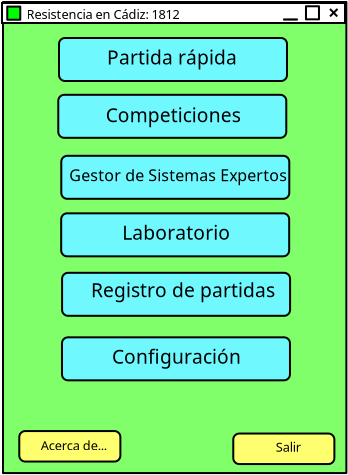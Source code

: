 <?xml version="1.0" encoding="UTF-8"?>
<dia:diagram xmlns:dia="http://www.lysator.liu.se/~alla/dia/">
  <dia:layer name="Fondo" visible="true">
    <dia:object type="Standard - Box" version="0" id="O0">
      <dia:attribute name="obj_pos">
        <dia:point val="2.55,2.1"/>
      </dia:attribute>
      <dia:attribute name="obj_bb">
        <dia:rectangle val="2.5,2.05;19.769,25.703"/>
      </dia:attribute>
      <dia:attribute name="elem_corner">
        <dia:point val="2.55,2.1"/>
      </dia:attribute>
      <dia:attribute name="elem_width">
        <dia:real val="17.169"/>
      </dia:attribute>
      <dia:attribute name="elem_height">
        <dia:real val="23.553"/>
      </dia:attribute>
      <dia:attribute name="inner_color">
        <dia:color val="#80ff6a"/>
      </dia:attribute>
      <dia:attribute name="show_background">
        <dia:boolean val="true"/>
      </dia:attribute>
      <dia:attribute name="corner_radius">
        <dia:real val="1.175e-38"/>
      </dia:attribute>
    </dia:object>
    <dia:object type="Standard - Box" version="0" id="O1">
      <dia:attribute name="obj_pos">
        <dia:point val="5.35,3.9"/>
      </dia:attribute>
      <dia:attribute name="obj_bb">
        <dia:rectangle val="5.3,3.85;16.8,6.1"/>
      </dia:attribute>
      <dia:attribute name="elem_corner">
        <dia:point val="5.35,3.9"/>
      </dia:attribute>
      <dia:attribute name="elem_width">
        <dia:real val="11.4"/>
      </dia:attribute>
      <dia:attribute name="elem_height">
        <dia:real val="2.15"/>
      </dia:attribute>
      <dia:attribute name="inner_color">
        <dia:color val="#6ff9ff"/>
      </dia:attribute>
      <dia:attribute name="show_background">
        <dia:boolean val="true"/>
      </dia:attribute>
      <dia:attribute name="corner_radius">
        <dia:real val="0.3"/>
      </dia:attribute>
    </dia:object>
    <dia:object type="Standard - Box" version="0" id="O2">
      <dia:attribute name="obj_pos">
        <dia:point val="2.5,2.15"/>
      </dia:attribute>
      <dia:attribute name="obj_bb">
        <dia:rectangle val="2.45,2.1;19.7,3.2"/>
      </dia:attribute>
      <dia:attribute name="elem_corner">
        <dia:point val="2.5,2.15"/>
      </dia:attribute>
      <dia:attribute name="elem_width">
        <dia:real val="17.15"/>
      </dia:attribute>
      <dia:attribute name="elem_height">
        <dia:real val="1"/>
      </dia:attribute>
      <dia:attribute name="show_background">
        <dia:boolean val="true"/>
      </dia:attribute>
    </dia:object>
    <dia:object type="Standard - Box" version="0" id="O3">
      <dia:attribute name="obj_pos">
        <dia:point val="2.763,2.331"/>
      </dia:attribute>
      <dia:attribute name="obj_bb">
        <dia:rectangle val="2.712,2.281;3.462,3.038"/>
      </dia:attribute>
      <dia:attribute name="elem_corner">
        <dia:point val="2.763,2.331"/>
      </dia:attribute>
      <dia:attribute name="elem_width">
        <dia:real val="0.65"/>
      </dia:attribute>
      <dia:attribute name="elem_height">
        <dia:real val="0.656"/>
      </dia:attribute>
      <dia:attribute name="inner_color">
        <dia:color val="#00ff00"/>
      </dia:attribute>
      <dia:attribute name="show_background">
        <dia:boolean val="true"/>
      </dia:attribute>
      <dia:attribute name="corner_radius">
        <dia:real val="1.175e-38"/>
      </dia:attribute>
    </dia:object>
    <dia:object type="Standard - Box" version="0" id="O4">
      <dia:attribute name="obj_pos">
        <dia:point val="17.699,2.312"/>
      </dia:attribute>
      <dia:attribute name="obj_bb">
        <dia:rectangle val="17.649,2.263;18.399,3.019"/>
      </dia:attribute>
      <dia:attribute name="elem_corner">
        <dia:point val="17.699,2.312"/>
      </dia:attribute>
      <dia:attribute name="elem_width">
        <dia:real val="0.65"/>
      </dia:attribute>
      <dia:attribute name="elem_height">
        <dia:real val="0.656"/>
      </dia:attribute>
      <dia:attribute name="show_background">
        <dia:boolean val="true"/>
      </dia:attribute>
      <dia:attribute name="corner_radius">
        <dia:real val="1.175e-38"/>
      </dia:attribute>
    </dia:object>
    <dia:object type="Standard - Box" version="0" id="O5">
      <dia:attribute name="obj_pos">
        <dia:point val="16.599,2.969"/>
      </dia:attribute>
      <dia:attribute name="obj_bb">
        <dia:rectangle val="16.549,2.919;17.3,3.031"/>
      </dia:attribute>
      <dia:attribute name="elem_corner">
        <dia:point val="16.599,2.969"/>
      </dia:attribute>
      <dia:attribute name="elem_width">
        <dia:real val="0.651"/>
      </dia:attribute>
      <dia:attribute name="elem_height">
        <dia:real val="0.012"/>
      </dia:attribute>
      <dia:attribute name="show_background">
        <dia:boolean val="true"/>
      </dia:attribute>
      <dia:attribute name="corner_radius">
        <dia:real val="1.175e-38"/>
      </dia:attribute>
    </dia:object>
    <dia:object type="Standard - Line" version="0" id="O6">
      <dia:attribute name="obj_pos">
        <dia:point val="19.275,2.447"/>
      </dia:attribute>
      <dia:attribute name="obj_bb">
        <dia:rectangle val="18.829,2.376;19.346,2.889"/>
      </dia:attribute>
      <dia:attribute name="conn_endpoints">
        <dia:point val="19.275,2.447"/>
        <dia:point val="18.9,2.819"/>
      </dia:attribute>
      <dia:attribute name="numcp">
        <dia:int val="1"/>
      </dia:attribute>
    </dia:object>
    <dia:object type="Standard - Line" version="0" id="O7">
      <dia:attribute name="obj_pos">
        <dia:point val="18.9,2.447"/>
      </dia:attribute>
      <dia:attribute name="obj_bb">
        <dia:rectangle val="18.829,2.376;19.333,2.893"/>
      </dia:attribute>
      <dia:attribute name="conn_endpoints">
        <dia:point val="18.9,2.447"/>
        <dia:point val="19.263,2.822"/>
      </dia:attribute>
      <dia:attribute name="numcp">
        <dia:int val="1"/>
      </dia:attribute>
    </dia:object>
    <dia:object type="Standard - Box" version="0" id="O8">
      <dia:attribute name="obj_pos">
        <dia:point val="5.314,6.741"/>
      </dia:attribute>
      <dia:attribute name="obj_bb">
        <dia:rectangle val="5.264,6.691;16.764,8.941"/>
      </dia:attribute>
      <dia:attribute name="elem_corner">
        <dia:point val="5.314,6.741"/>
      </dia:attribute>
      <dia:attribute name="elem_width">
        <dia:real val="11.4"/>
      </dia:attribute>
      <dia:attribute name="elem_height">
        <dia:real val="2.15"/>
      </dia:attribute>
      <dia:attribute name="inner_color">
        <dia:color val="#6ff9ff"/>
      </dia:attribute>
      <dia:attribute name="show_background">
        <dia:boolean val="true"/>
      </dia:attribute>
      <dia:attribute name="corner_radius">
        <dia:real val="0.3"/>
      </dia:attribute>
    </dia:object>
    <dia:object type="Standard - Box" version="0" id="O9">
      <dia:attribute name="obj_pos">
        <dia:point val="5.464,9.791"/>
      </dia:attribute>
      <dia:attribute name="obj_bb">
        <dia:rectangle val="5.414,9.741;16.914,11.991"/>
      </dia:attribute>
      <dia:attribute name="elem_corner">
        <dia:point val="5.464,9.791"/>
      </dia:attribute>
      <dia:attribute name="elem_width">
        <dia:real val="11.4"/>
      </dia:attribute>
      <dia:attribute name="elem_height">
        <dia:real val="2.15"/>
      </dia:attribute>
      <dia:attribute name="inner_color">
        <dia:color val="#6ff9ff"/>
      </dia:attribute>
      <dia:attribute name="show_background">
        <dia:boolean val="true"/>
      </dia:attribute>
      <dia:attribute name="corner_radius">
        <dia:real val="0.3"/>
      </dia:attribute>
    </dia:object>
    <dia:object type="Standard - Box" version="0" id="O10">
      <dia:attribute name="obj_pos">
        <dia:point val="5.459,12.666"/>
      </dia:attribute>
      <dia:attribute name="obj_bb">
        <dia:rectangle val="5.409,12.616;16.909,14.866"/>
      </dia:attribute>
      <dia:attribute name="elem_corner">
        <dia:point val="5.459,12.666"/>
      </dia:attribute>
      <dia:attribute name="elem_width">
        <dia:real val="11.4"/>
      </dia:attribute>
      <dia:attribute name="elem_height">
        <dia:real val="2.15"/>
      </dia:attribute>
      <dia:attribute name="inner_color">
        <dia:color val="#6ff9ff"/>
      </dia:attribute>
      <dia:attribute name="show_background">
        <dia:boolean val="true"/>
      </dia:attribute>
      <dia:attribute name="corner_radius">
        <dia:real val="0.3"/>
      </dia:attribute>
    </dia:object>
    <dia:object type="Standard - Box" version="0" id="O11">
      <dia:attribute name="obj_pos">
        <dia:point val="5.504,15.641"/>
      </dia:attribute>
      <dia:attribute name="obj_bb">
        <dia:rectangle val="5.454,15.591;16.954,17.841"/>
      </dia:attribute>
      <dia:attribute name="elem_corner">
        <dia:point val="5.504,15.641"/>
      </dia:attribute>
      <dia:attribute name="elem_width">
        <dia:real val="11.4"/>
      </dia:attribute>
      <dia:attribute name="elem_height">
        <dia:real val="2.15"/>
      </dia:attribute>
      <dia:attribute name="inner_color">
        <dia:color val="#6ff9ff"/>
      </dia:attribute>
      <dia:attribute name="show_background">
        <dia:boolean val="true"/>
      </dia:attribute>
      <dia:attribute name="corner_radius">
        <dia:real val="0.3"/>
      </dia:attribute>
    </dia:object>
    <dia:object type="Standard - Box" version="0" id="O12">
      <dia:attribute name="obj_pos">
        <dia:point val="5.499,18.866"/>
      </dia:attribute>
      <dia:attribute name="obj_bb">
        <dia:rectangle val="5.449,18.816;16.949,21.066"/>
      </dia:attribute>
      <dia:attribute name="elem_corner">
        <dia:point val="5.499,18.866"/>
      </dia:attribute>
      <dia:attribute name="elem_width">
        <dia:real val="11.4"/>
      </dia:attribute>
      <dia:attribute name="elem_height">
        <dia:real val="2.15"/>
      </dia:attribute>
      <dia:attribute name="inner_color">
        <dia:color val="#6ff9ff"/>
      </dia:attribute>
      <dia:attribute name="show_background">
        <dia:boolean val="true"/>
      </dia:attribute>
      <dia:attribute name="corner_radius">
        <dia:real val="0.3"/>
      </dia:attribute>
    </dia:object>
    <dia:object type="Standard - Box" version="0" id="O13">
      <dia:attribute name="obj_pos">
        <dia:point val="3.364,23.553"/>
      </dia:attribute>
      <dia:attribute name="obj_bb">
        <dia:rectangle val="3.314,23.503;8.469,25.128"/>
      </dia:attribute>
      <dia:attribute name="elem_corner">
        <dia:point val="3.364,23.553"/>
      </dia:attribute>
      <dia:attribute name="elem_width">
        <dia:real val="5.055"/>
      </dia:attribute>
      <dia:attribute name="elem_height">
        <dia:real val="1.525"/>
      </dia:attribute>
      <dia:attribute name="inner_color">
        <dia:color val="#fffe6f"/>
      </dia:attribute>
      <dia:attribute name="show_background">
        <dia:boolean val="true"/>
      </dia:attribute>
      <dia:attribute name="corner_radius">
        <dia:real val="0.3"/>
      </dia:attribute>
    </dia:object>
    <dia:object type="Standard - Box" version="0" id="O14">
      <dia:attribute name="obj_pos">
        <dia:point val="14.064,23.678"/>
      </dia:attribute>
      <dia:attribute name="obj_bb">
        <dia:rectangle val="14.014,23.628;19.169,25.253"/>
      </dia:attribute>
      <dia:attribute name="elem_corner">
        <dia:point val="14.064,23.678"/>
      </dia:attribute>
      <dia:attribute name="elem_width">
        <dia:real val="5.055"/>
      </dia:attribute>
      <dia:attribute name="elem_height">
        <dia:real val="1.525"/>
      </dia:attribute>
      <dia:attribute name="inner_color">
        <dia:color val="#fffe6f"/>
      </dia:attribute>
      <dia:attribute name="show_background">
        <dia:boolean val="true"/>
      </dia:attribute>
      <dia:attribute name="corner_radius">
        <dia:real val="0.3"/>
      </dia:attribute>
    </dia:object>
    <dia:object type="Standard - Text" version="1" id="O15">
      <dia:attribute name="obj_pos">
        <dia:point val="3.725,2.95"/>
      </dia:attribute>
      <dia:attribute name="obj_bb">
        <dia:rectangle val="3.725,2.39;11.617,3.382"/>
      </dia:attribute>
      <dia:attribute name="text">
        <dia:composite type="text">
          <dia:attribute name="string">
            <dia:string>#Resistencia en Cádiz: 1812#</dia:string>
          </dia:attribute>
          <dia:attribute name="font">
            <dia:font family="sans" style="0" name="Helvetica"/>
          </dia:attribute>
          <dia:attribute name="height">
            <dia:real val="0.8"/>
          </dia:attribute>
          <dia:attribute name="pos">
            <dia:point val="3.725,2.95"/>
          </dia:attribute>
          <dia:attribute name="color">
            <dia:color val="#000000"/>
          </dia:attribute>
          <dia:attribute name="alignment">
            <dia:enum val="0"/>
          </dia:attribute>
        </dia:composite>
      </dia:attribute>
      <dia:attribute name="valign">
        <dia:enum val="3"/>
      </dia:attribute>
    </dia:object>
    <dia:object type="Standard - Text" version="1" id="O16">
      <dia:attribute name="obj_pos">
        <dia:point val="11,5.225"/>
      </dia:attribute>
      <dia:attribute name="obj_bb">
        <dia:rectangle val="7.941,4.387;14.084,5.871"/>
      </dia:attribute>
      <dia:attribute name="text">
        <dia:composite type="text">
          <dia:attribute name="string">
            <dia:string>#Partida rápida#</dia:string>
          </dia:attribute>
          <dia:attribute name="font">
            <dia:font family="sans" style="0" name="Helvetica"/>
          </dia:attribute>
          <dia:attribute name="height">
            <dia:real val="1.2"/>
          </dia:attribute>
          <dia:attribute name="pos">
            <dia:point val="11,5.225"/>
          </dia:attribute>
          <dia:attribute name="color">
            <dia:color val="#000000"/>
          </dia:attribute>
          <dia:attribute name="alignment">
            <dia:enum val="1"/>
          </dia:attribute>
        </dia:composite>
      </dia:attribute>
      <dia:attribute name="valign">
        <dia:enum val="3"/>
      </dia:attribute>
    </dia:object>
    <dia:object type="Standard - Text" version="1" id="O17">
      <dia:attribute name="obj_pos">
        <dia:point val="11.064,8.116"/>
      </dia:attribute>
      <dia:attribute name="obj_bb">
        <dia:rectangle val="7.824,7.278;14.329,8.762"/>
      </dia:attribute>
      <dia:attribute name="text">
        <dia:composite type="text">
          <dia:attribute name="string">
            <dia:string>#Competiciones#</dia:string>
          </dia:attribute>
          <dia:attribute name="font">
            <dia:font family="sans" style="0" name="Helvetica"/>
          </dia:attribute>
          <dia:attribute name="height">
            <dia:real val="1.2"/>
          </dia:attribute>
          <dia:attribute name="pos">
            <dia:point val="11.064,8.116"/>
          </dia:attribute>
          <dia:attribute name="color">
            <dia:color val="#000000"/>
          </dia:attribute>
          <dia:attribute name="alignment">
            <dia:enum val="1"/>
          </dia:attribute>
        </dia:composite>
      </dia:attribute>
      <dia:attribute name="valign">
        <dia:enum val="3"/>
      </dia:attribute>
    </dia:object>
    <dia:object type="Standard - Text" version="1" id="O18">
      <dia:attribute name="obj_pos">
        <dia:point val="5.864,11.066"/>
      </dia:attribute>
      <dia:attribute name="obj_bb">
        <dia:rectangle val="5.864,10.367;16.443,11.603"/>
      </dia:attribute>
      <dia:attribute name="text">
        <dia:composite type="text">
          <dia:attribute name="string">
            <dia:string>#Gestor de Sistemas Expertos#</dia:string>
          </dia:attribute>
          <dia:attribute name="font">
            <dia:font family="sans" style="0" name="Helvetica"/>
          </dia:attribute>
          <dia:attribute name="height">
            <dia:real val="1"/>
          </dia:attribute>
          <dia:attribute name="pos">
            <dia:point val="5.864,11.066"/>
          </dia:attribute>
          <dia:attribute name="color">
            <dia:color val="#000000"/>
          </dia:attribute>
          <dia:attribute name="alignment">
            <dia:enum val="0"/>
          </dia:attribute>
        </dia:composite>
      </dia:attribute>
      <dia:attribute name="valign">
        <dia:enum val="3"/>
      </dia:attribute>
    </dia:object>
    <dia:object type="Standard - Text" version="1" id="O19">
      <dia:attribute name="obj_pos">
        <dia:point val="8.509,13.991"/>
      </dia:attribute>
      <dia:attribute name="obj_bb">
        <dia:rectangle val="8.509,13.153;13.557,14.637"/>
      </dia:attribute>
      <dia:attribute name="text">
        <dia:composite type="text">
          <dia:attribute name="string">
            <dia:string>#Laboratorio#</dia:string>
          </dia:attribute>
          <dia:attribute name="font">
            <dia:font family="sans" style="0" name="Helvetica"/>
          </dia:attribute>
          <dia:attribute name="height">
            <dia:real val="1.2"/>
          </dia:attribute>
          <dia:attribute name="pos">
            <dia:point val="8.509,13.991"/>
          </dia:attribute>
          <dia:attribute name="color">
            <dia:color val="#000000"/>
          </dia:attribute>
          <dia:attribute name="alignment">
            <dia:enum val="0"/>
          </dia:attribute>
        </dia:composite>
      </dia:attribute>
      <dia:attribute name="valign">
        <dia:enum val="3"/>
      </dia:attribute>
    </dia:object>
    <dia:object type="Standard - Text" version="1" id="O20">
      <dia:attribute name="obj_pos">
        <dia:point val="6.954,16.866"/>
      </dia:attribute>
      <dia:attribute name="obj_bb">
        <dia:rectangle val="6.954,16.028;15.782,17.512"/>
      </dia:attribute>
      <dia:attribute name="text">
        <dia:composite type="text">
          <dia:attribute name="string">
            <dia:string>#Registro de partidas#</dia:string>
          </dia:attribute>
          <dia:attribute name="font">
            <dia:font family="sans" style="0" name="Helvetica"/>
          </dia:attribute>
          <dia:attribute name="height">
            <dia:real val="1.2"/>
          </dia:attribute>
          <dia:attribute name="pos">
            <dia:point val="6.954,16.866"/>
          </dia:attribute>
          <dia:attribute name="color">
            <dia:color val="#000000"/>
          </dia:attribute>
          <dia:attribute name="alignment">
            <dia:enum val="0"/>
          </dia:attribute>
        </dia:composite>
      </dia:attribute>
      <dia:attribute name="valign">
        <dia:enum val="3"/>
      </dia:attribute>
    </dia:object>
    <dia:object type="Standard - Text" version="1" id="O21">
      <dia:attribute name="obj_pos">
        <dia:point val="7.999,20.191"/>
      </dia:attribute>
      <dia:attribute name="obj_bb">
        <dia:rectangle val="7.999,19.353;14.092,20.837"/>
      </dia:attribute>
      <dia:attribute name="text">
        <dia:composite type="text">
          <dia:attribute name="string">
            <dia:string>#Configuración#</dia:string>
          </dia:attribute>
          <dia:attribute name="font">
            <dia:font family="sans" style="0" name="Helvetica"/>
          </dia:attribute>
          <dia:attribute name="height">
            <dia:real val="1.2"/>
          </dia:attribute>
          <dia:attribute name="pos">
            <dia:point val="7.999,20.191"/>
          </dia:attribute>
          <dia:attribute name="color">
            <dia:color val="#000000"/>
          </dia:attribute>
          <dia:attribute name="alignment">
            <dia:enum val="0"/>
          </dia:attribute>
        </dia:composite>
      </dia:attribute>
      <dia:attribute name="valign">
        <dia:enum val="3"/>
      </dia:attribute>
    </dia:object>
    <dia:object type="Standard - Text" version="1" id="O22">
      <dia:attribute name="obj_pos">
        <dia:point val="4.441,24.516"/>
      </dia:attribute>
      <dia:attribute name="obj_bb">
        <dia:rectangle val="4.441,23.956;7.903,24.947"/>
      </dia:attribute>
      <dia:attribute name="text">
        <dia:composite type="text">
          <dia:attribute name="string">
            <dia:string>#Acerca de...#</dia:string>
          </dia:attribute>
          <dia:attribute name="font">
            <dia:font family="sans" style="0" name="Helvetica"/>
          </dia:attribute>
          <dia:attribute name="height">
            <dia:real val="0.8"/>
          </dia:attribute>
          <dia:attribute name="pos">
            <dia:point val="4.441,24.516"/>
          </dia:attribute>
          <dia:attribute name="color">
            <dia:color val="#000000"/>
          </dia:attribute>
          <dia:attribute name="alignment">
            <dia:enum val="0"/>
          </dia:attribute>
        </dia:composite>
      </dia:attribute>
      <dia:attribute name="valign">
        <dia:enum val="3"/>
      </dia:attribute>
    </dia:object>
    <dia:object type="Standard - Text" version="1" id="O23">
      <dia:attribute name="obj_pos">
        <dia:point val="16.191,24.591"/>
      </dia:attribute>
      <dia:attribute name="obj_bb">
        <dia:rectangle val="16.191,24.031;17.501,25.022"/>
      </dia:attribute>
      <dia:attribute name="text">
        <dia:composite type="text">
          <dia:attribute name="string">
            <dia:string>#Salir#</dia:string>
          </dia:attribute>
          <dia:attribute name="font">
            <dia:font family="sans" style="0" name="Helvetica"/>
          </dia:attribute>
          <dia:attribute name="height">
            <dia:real val="0.8"/>
          </dia:attribute>
          <dia:attribute name="pos">
            <dia:point val="16.191,24.591"/>
          </dia:attribute>
          <dia:attribute name="color">
            <dia:color val="#000000"/>
          </dia:attribute>
          <dia:attribute name="alignment">
            <dia:enum val="0"/>
          </dia:attribute>
        </dia:composite>
      </dia:attribute>
      <dia:attribute name="valign">
        <dia:enum val="3"/>
      </dia:attribute>
    </dia:object>
  </dia:layer>
</dia:diagram>
